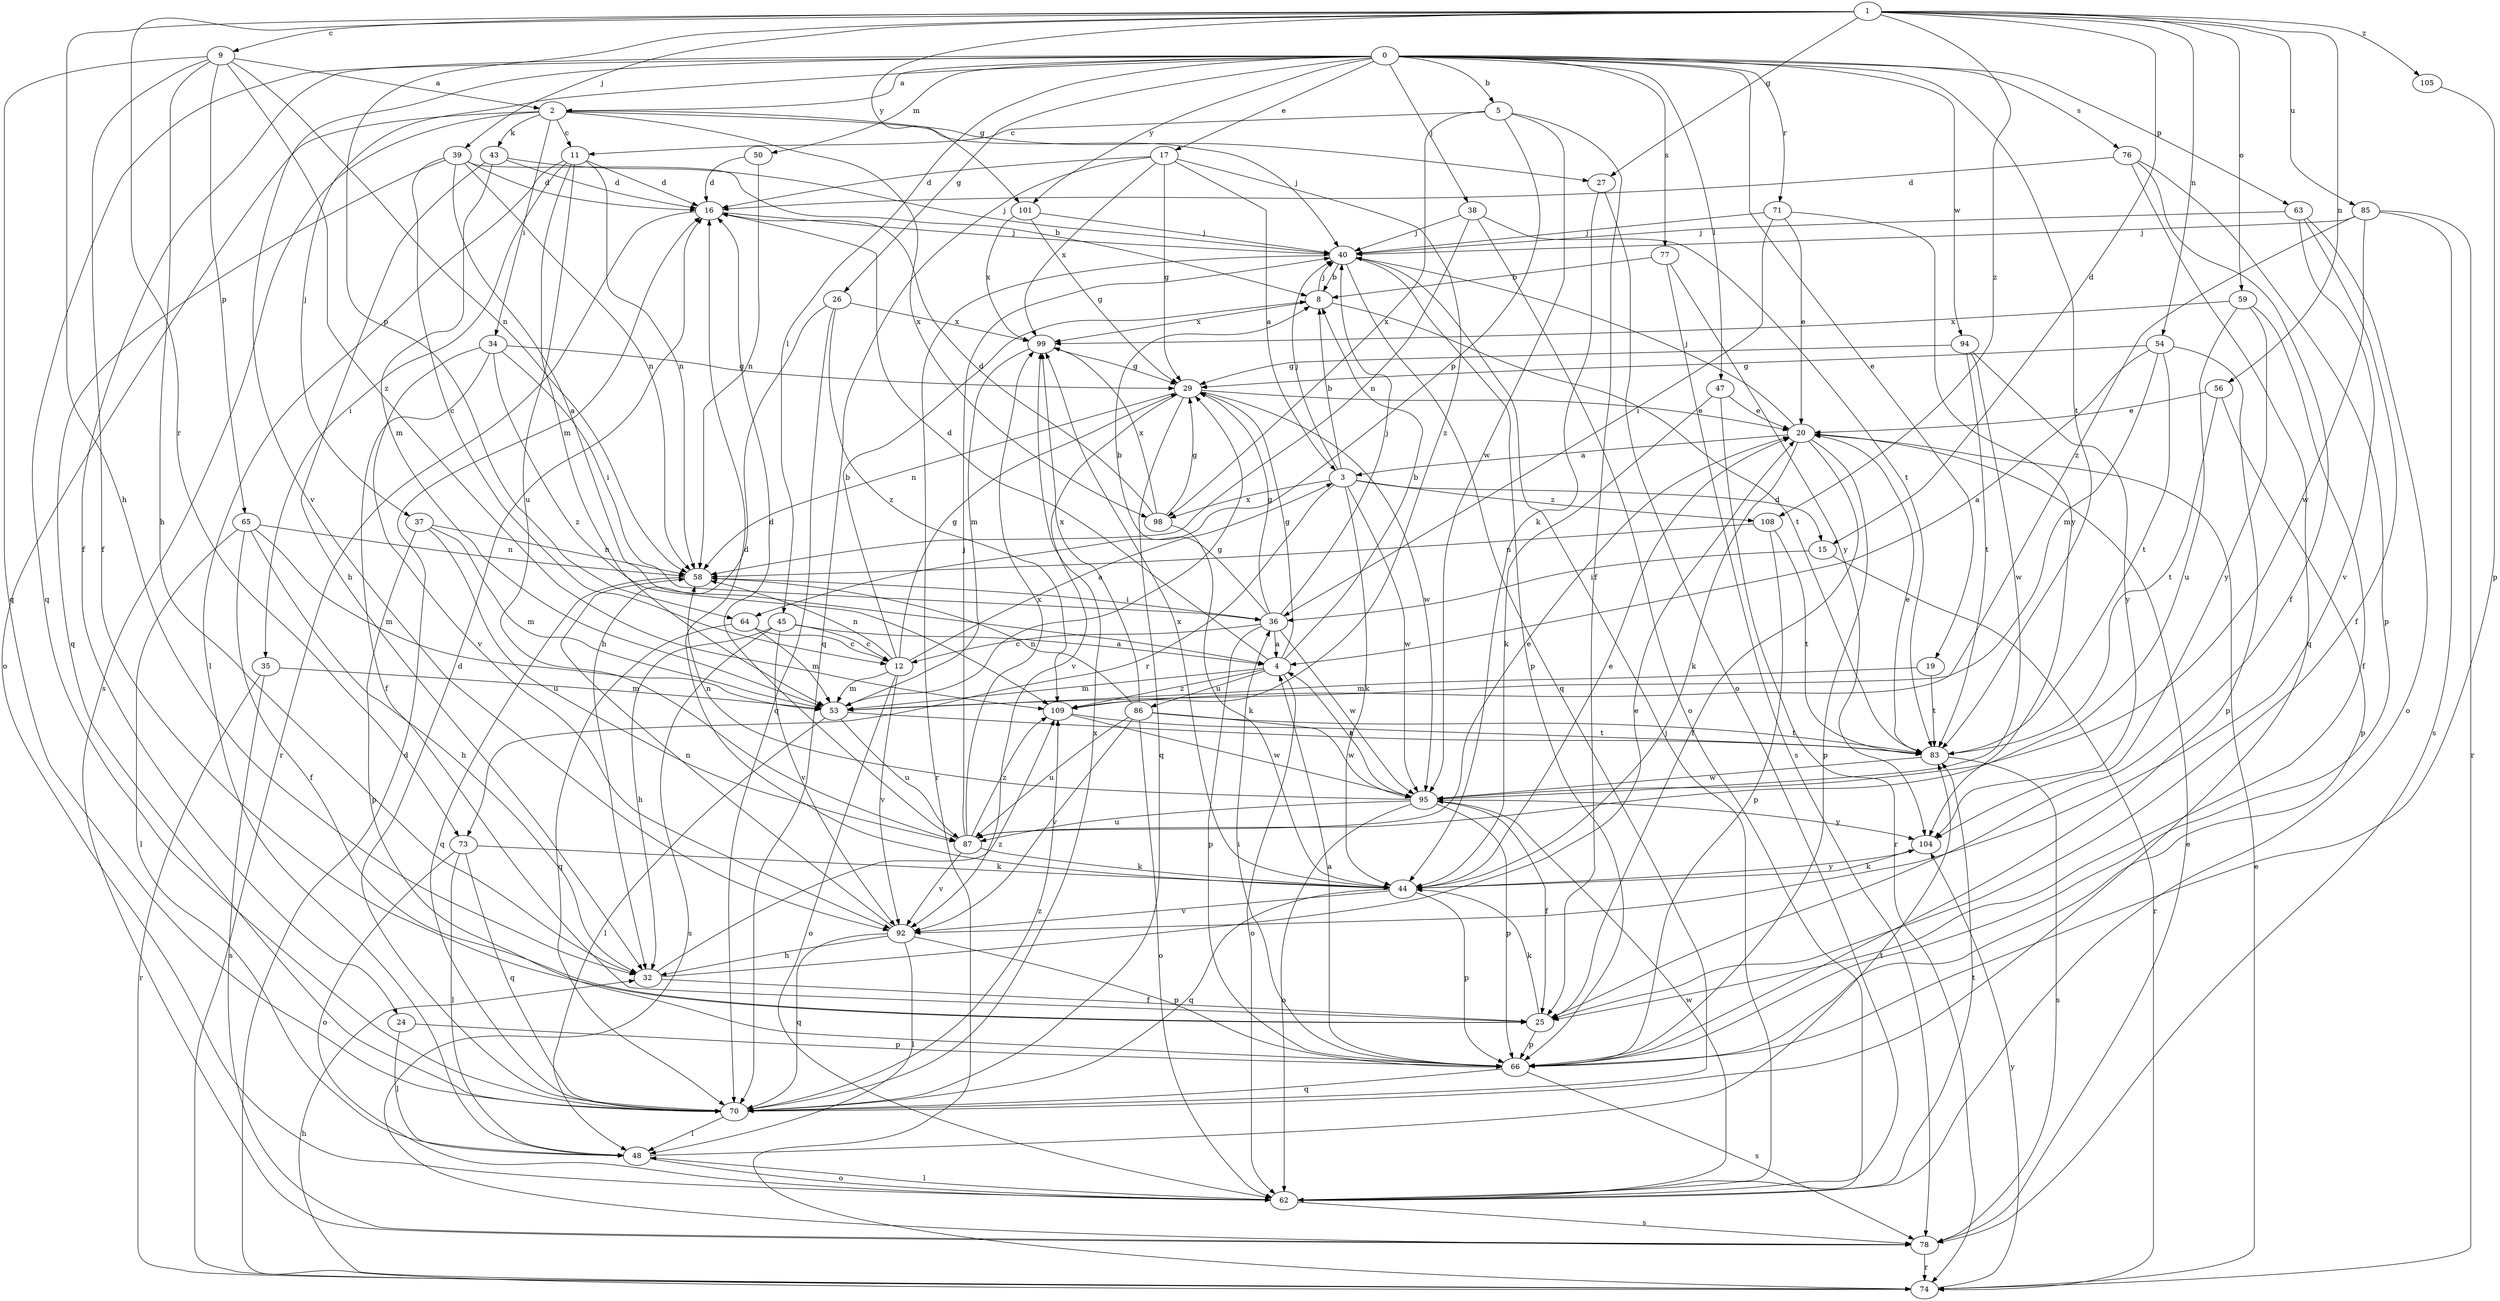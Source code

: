 strict digraph  {
0;
1;
2;
3;
4;
5;
8;
9;
11;
12;
15;
16;
17;
19;
20;
24;
25;
26;
27;
29;
32;
34;
35;
36;
37;
38;
39;
40;
43;
44;
45;
47;
48;
50;
53;
54;
56;
58;
59;
62;
63;
64;
65;
66;
70;
71;
73;
74;
76;
77;
78;
83;
85;
86;
87;
92;
94;
95;
98;
99;
101;
104;
105;
108;
109;
0 -> 2  [label=a];
0 -> 5  [label=b];
0 -> 17  [label=e];
0 -> 19  [label=e];
0 -> 24  [label=f];
0 -> 26  [label=g];
0 -> 37  [label=j];
0 -> 38  [label=j];
0 -> 45  [label=l];
0 -> 47  [label=l];
0 -> 50  [label=m];
0 -> 63  [label=p];
0 -> 70  [label=q];
0 -> 71  [label=r];
0 -> 76  [label=s];
0 -> 77  [label=s];
0 -> 83  [label=t];
0 -> 92  [label=v];
0 -> 94  [label=w];
0 -> 101  [label=y];
1 -> 9  [label=c];
1 -> 15  [label=d];
1 -> 27  [label=g];
1 -> 32  [label=h];
1 -> 39  [label=j];
1 -> 54  [label=n];
1 -> 56  [label=n];
1 -> 59  [label=o];
1 -> 64  [label=p];
1 -> 73  [label=r];
1 -> 85  [label=u];
1 -> 101  [label=y];
1 -> 105  [label=z];
1 -> 108  [label=z];
2 -> 11  [label=c];
2 -> 27  [label=g];
2 -> 34  [label=i];
2 -> 40  [label=j];
2 -> 43  [label=k];
2 -> 62  [label=o];
2 -> 78  [label=s];
2 -> 98  [label=x];
3 -> 8  [label=b];
3 -> 15  [label=d];
3 -> 40  [label=j];
3 -> 44  [label=k];
3 -> 73  [label=r];
3 -> 95  [label=w];
3 -> 98  [label=x];
3 -> 108  [label=z];
4 -> 8  [label=b];
4 -> 16  [label=d];
4 -> 29  [label=g];
4 -> 53  [label=m];
4 -> 62  [label=o];
4 -> 86  [label=u];
4 -> 109  [label=z];
5 -> 11  [label=c];
5 -> 25  [label=f];
5 -> 64  [label=p];
5 -> 95  [label=w];
5 -> 98  [label=x];
8 -> 40  [label=j];
8 -> 83  [label=t];
8 -> 99  [label=x];
9 -> 2  [label=a];
9 -> 25  [label=f];
9 -> 32  [label=h];
9 -> 58  [label=n];
9 -> 65  [label=p];
9 -> 70  [label=q];
9 -> 109  [label=z];
11 -> 16  [label=d];
11 -> 35  [label=i];
11 -> 48  [label=l];
11 -> 53  [label=m];
11 -> 58  [label=n];
11 -> 87  [label=u];
12 -> 3  [label=a];
12 -> 8  [label=b];
12 -> 29  [label=g];
12 -> 53  [label=m];
12 -> 58  [label=n];
12 -> 62  [label=o];
12 -> 92  [label=v];
15 -> 36  [label=i];
15 -> 74  [label=r];
16 -> 40  [label=j];
16 -> 74  [label=r];
17 -> 3  [label=a];
17 -> 16  [label=d];
17 -> 29  [label=g];
17 -> 70  [label=q];
17 -> 99  [label=x];
17 -> 109  [label=z];
19 -> 53  [label=m];
19 -> 83  [label=t];
20 -> 3  [label=a];
20 -> 25  [label=f];
20 -> 40  [label=j];
20 -> 44  [label=k];
20 -> 66  [label=p];
24 -> 48  [label=l];
24 -> 66  [label=p];
25 -> 44  [label=k];
25 -> 66  [label=p];
26 -> 32  [label=h];
26 -> 70  [label=q];
26 -> 99  [label=x];
26 -> 109  [label=z];
27 -> 44  [label=k];
27 -> 62  [label=o];
29 -> 20  [label=e];
29 -> 58  [label=n];
29 -> 70  [label=q];
29 -> 92  [label=v];
29 -> 95  [label=w];
32 -> 20  [label=e];
32 -> 25  [label=f];
32 -> 109  [label=z];
34 -> 25  [label=f];
34 -> 29  [label=g];
34 -> 36  [label=i];
34 -> 92  [label=v];
34 -> 109  [label=z];
35 -> 53  [label=m];
35 -> 74  [label=r];
35 -> 78  [label=s];
36 -> 4  [label=a];
36 -> 8  [label=b];
36 -> 12  [label=c];
36 -> 29  [label=g];
36 -> 40  [label=j];
36 -> 66  [label=p];
36 -> 95  [label=w];
37 -> 53  [label=m];
37 -> 58  [label=n];
37 -> 66  [label=p];
37 -> 87  [label=u];
38 -> 40  [label=j];
38 -> 58  [label=n];
38 -> 62  [label=o];
38 -> 83  [label=t];
39 -> 4  [label=a];
39 -> 8  [label=b];
39 -> 12  [label=c];
39 -> 16  [label=d];
39 -> 58  [label=n];
39 -> 70  [label=q];
40 -> 8  [label=b];
40 -> 66  [label=p];
40 -> 70  [label=q];
40 -> 74  [label=r];
43 -> 16  [label=d];
43 -> 32  [label=h];
43 -> 40  [label=j];
43 -> 53  [label=m];
44 -> 16  [label=d];
44 -> 20  [label=e];
44 -> 66  [label=p];
44 -> 70  [label=q];
44 -> 92  [label=v];
44 -> 99  [label=x];
44 -> 104  [label=y];
45 -> 4  [label=a];
45 -> 12  [label=c];
45 -> 32  [label=h];
45 -> 78  [label=s];
45 -> 92  [label=v];
47 -> 20  [label=e];
47 -> 44  [label=k];
47 -> 74  [label=r];
48 -> 62  [label=o];
48 -> 83  [label=t];
50 -> 16  [label=d];
50 -> 58  [label=n];
53 -> 29  [label=g];
53 -> 48  [label=l];
53 -> 83  [label=t];
53 -> 87  [label=u];
54 -> 4  [label=a];
54 -> 29  [label=g];
54 -> 53  [label=m];
54 -> 66  [label=p];
54 -> 83  [label=t];
56 -> 20  [label=e];
56 -> 66  [label=p];
56 -> 83  [label=t];
58 -> 36  [label=i];
58 -> 70  [label=q];
59 -> 25  [label=f];
59 -> 87  [label=u];
59 -> 99  [label=x];
59 -> 104  [label=y];
62 -> 40  [label=j];
62 -> 48  [label=l];
62 -> 78  [label=s];
62 -> 83  [label=t];
62 -> 95  [label=w];
63 -> 25  [label=f];
63 -> 40  [label=j];
63 -> 62  [label=o];
63 -> 92  [label=v];
64 -> 12  [label=c];
64 -> 53  [label=m];
64 -> 70  [label=q];
65 -> 25  [label=f];
65 -> 32  [label=h];
65 -> 48  [label=l];
65 -> 53  [label=m];
65 -> 58  [label=n];
66 -> 4  [label=a];
66 -> 36  [label=i];
66 -> 70  [label=q];
66 -> 78  [label=s];
70 -> 16  [label=d];
70 -> 48  [label=l];
70 -> 99  [label=x];
70 -> 109  [label=z];
71 -> 20  [label=e];
71 -> 36  [label=i];
71 -> 40  [label=j];
71 -> 104  [label=y];
73 -> 44  [label=k];
73 -> 48  [label=l];
73 -> 62  [label=o];
73 -> 70  [label=q];
74 -> 16  [label=d];
74 -> 20  [label=e];
74 -> 32  [label=h];
74 -> 104  [label=y];
76 -> 16  [label=d];
76 -> 25  [label=f];
76 -> 66  [label=p];
76 -> 70  [label=q];
77 -> 8  [label=b];
77 -> 78  [label=s];
77 -> 104  [label=y];
78 -> 20  [label=e];
78 -> 74  [label=r];
83 -> 20  [label=e];
83 -> 78  [label=s];
83 -> 95  [label=w];
85 -> 40  [label=j];
85 -> 74  [label=r];
85 -> 78  [label=s];
85 -> 95  [label=w];
85 -> 109  [label=z];
86 -> 58  [label=n];
86 -> 62  [label=o];
86 -> 83  [label=t];
86 -> 87  [label=u];
86 -> 92  [label=v];
86 -> 95  [label=w];
86 -> 99  [label=x];
87 -> 16  [label=d];
87 -> 20  [label=e];
87 -> 40  [label=j];
87 -> 44  [label=k];
87 -> 92  [label=v];
87 -> 99  [label=x];
87 -> 109  [label=z];
92 -> 32  [label=h];
92 -> 48  [label=l];
92 -> 58  [label=n];
92 -> 66  [label=p];
92 -> 70  [label=q];
94 -> 29  [label=g];
94 -> 83  [label=t];
94 -> 95  [label=w];
94 -> 104  [label=y];
95 -> 4  [label=a];
95 -> 25  [label=f];
95 -> 58  [label=n];
95 -> 62  [label=o];
95 -> 66  [label=p];
95 -> 87  [label=u];
95 -> 104  [label=y];
98 -> 16  [label=d];
98 -> 29  [label=g];
98 -> 44  [label=k];
98 -> 99  [label=x];
99 -> 29  [label=g];
99 -> 53  [label=m];
101 -> 29  [label=g];
101 -> 40  [label=j];
101 -> 99  [label=x];
104 -> 44  [label=k];
105 -> 66  [label=p];
108 -> 58  [label=n];
108 -> 66  [label=p];
108 -> 83  [label=t];
109 -> 83  [label=t];
109 -> 95  [label=w];
}
